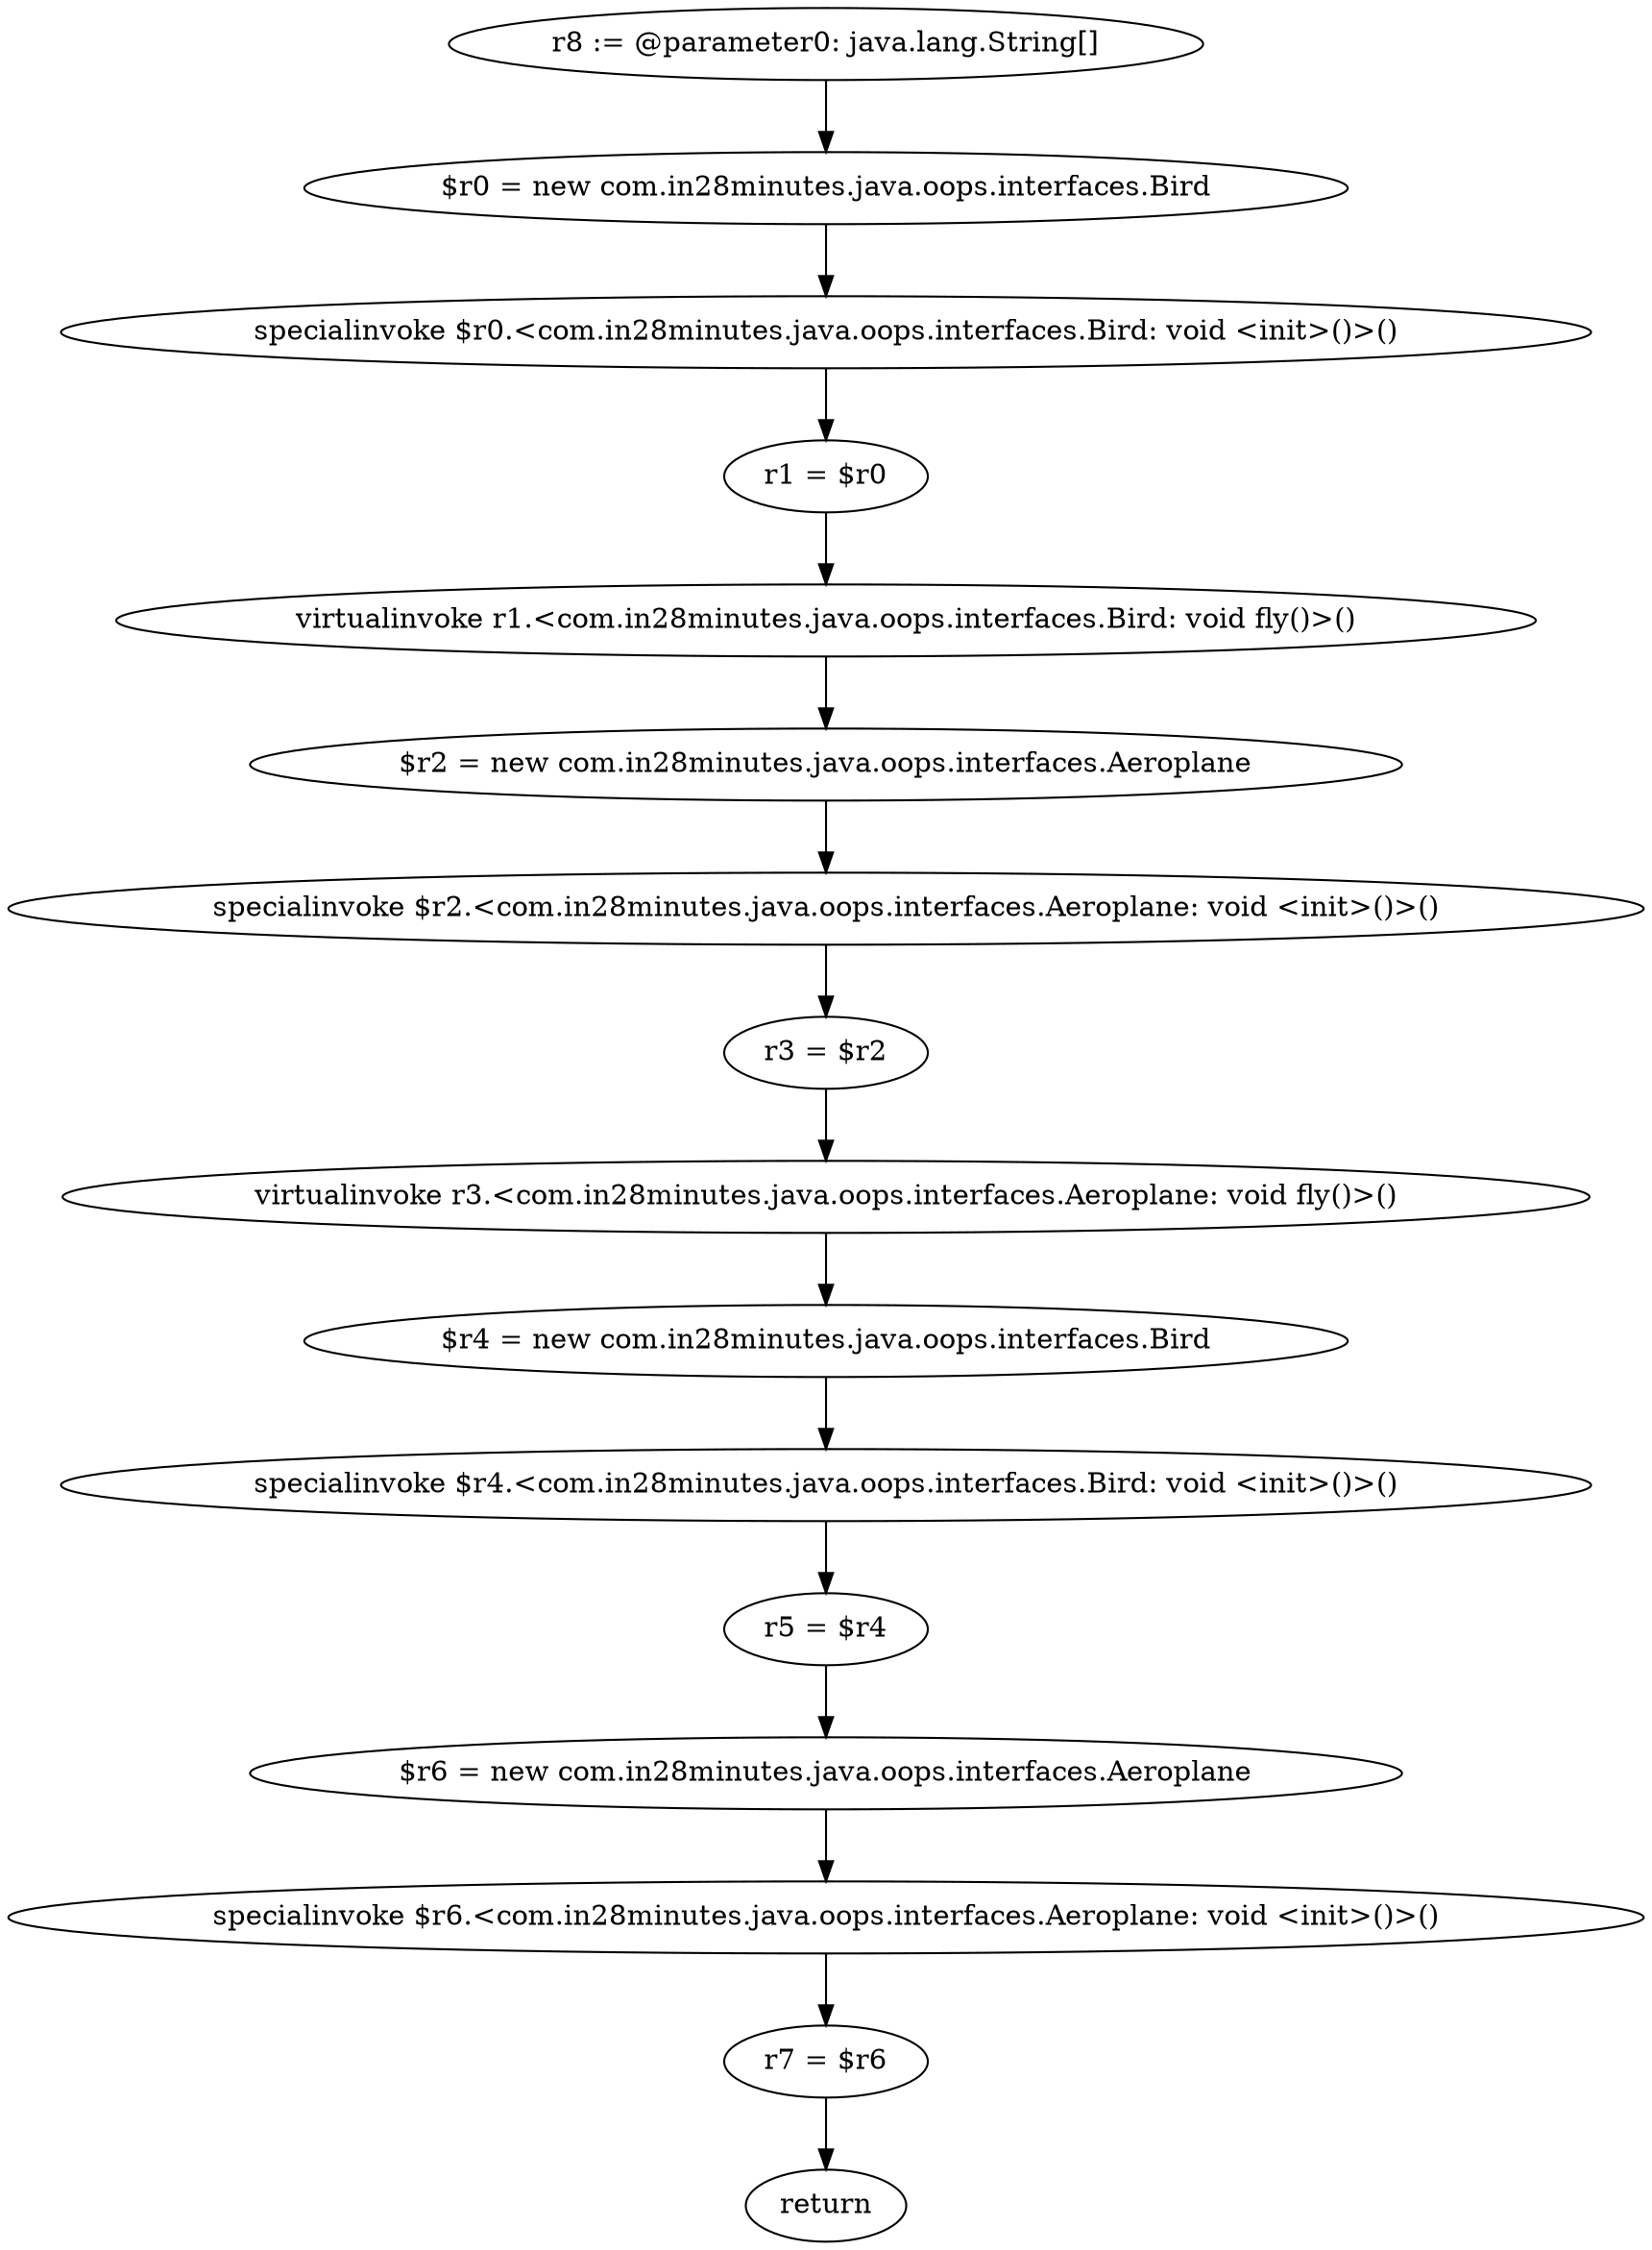 digraph "unitGraph" {
    "r8 := @parameter0: java.lang.String[]"
    "$r0 = new com.in28minutes.java.oops.interfaces.Bird"
    "specialinvoke $r0.<com.in28minutes.java.oops.interfaces.Bird: void <init>()>()"
    "r1 = $r0"
    "virtualinvoke r1.<com.in28minutes.java.oops.interfaces.Bird: void fly()>()"
    "$r2 = new com.in28minutes.java.oops.interfaces.Aeroplane"
    "specialinvoke $r2.<com.in28minutes.java.oops.interfaces.Aeroplane: void <init>()>()"
    "r3 = $r2"
    "virtualinvoke r3.<com.in28minutes.java.oops.interfaces.Aeroplane: void fly()>()"
    "$r4 = new com.in28minutes.java.oops.interfaces.Bird"
    "specialinvoke $r4.<com.in28minutes.java.oops.interfaces.Bird: void <init>()>()"
    "r5 = $r4"
    "$r6 = new com.in28minutes.java.oops.interfaces.Aeroplane"
    "specialinvoke $r6.<com.in28minutes.java.oops.interfaces.Aeroplane: void <init>()>()"
    "r7 = $r6"
    "return"
    "r8 := @parameter0: java.lang.String[]"->"$r0 = new com.in28minutes.java.oops.interfaces.Bird";
    "$r0 = new com.in28minutes.java.oops.interfaces.Bird"->"specialinvoke $r0.<com.in28minutes.java.oops.interfaces.Bird: void <init>()>()";
    "specialinvoke $r0.<com.in28minutes.java.oops.interfaces.Bird: void <init>()>()"->"r1 = $r0";
    "r1 = $r0"->"virtualinvoke r1.<com.in28minutes.java.oops.interfaces.Bird: void fly()>()";
    "virtualinvoke r1.<com.in28minutes.java.oops.interfaces.Bird: void fly()>()"->"$r2 = new com.in28minutes.java.oops.interfaces.Aeroplane";
    "$r2 = new com.in28minutes.java.oops.interfaces.Aeroplane"->"specialinvoke $r2.<com.in28minutes.java.oops.interfaces.Aeroplane: void <init>()>()";
    "specialinvoke $r2.<com.in28minutes.java.oops.interfaces.Aeroplane: void <init>()>()"->"r3 = $r2";
    "r3 = $r2"->"virtualinvoke r3.<com.in28minutes.java.oops.interfaces.Aeroplane: void fly()>()";
    "virtualinvoke r3.<com.in28minutes.java.oops.interfaces.Aeroplane: void fly()>()"->"$r4 = new com.in28minutes.java.oops.interfaces.Bird";
    "$r4 = new com.in28minutes.java.oops.interfaces.Bird"->"specialinvoke $r4.<com.in28minutes.java.oops.interfaces.Bird: void <init>()>()";
    "specialinvoke $r4.<com.in28minutes.java.oops.interfaces.Bird: void <init>()>()"->"r5 = $r4";
    "r5 = $r4"->"$r6 = new com.in28minutes.java.oops.interfaces.Aeroplane";
    "$r6 = new com.in28minutes.java.oops.interfaces.Aeroplane"->"specialinvoke $r6.<com.in28minutes.java.oops.interfaces.Aeroplane: void <init>()>()";
    "specialinvoke $r6.<com.in28minutes.java.oops.interfaces.Aeroplane: void <init>()>()"->"r7 = $r6";
    "r7 = $r6"->"return";
}
